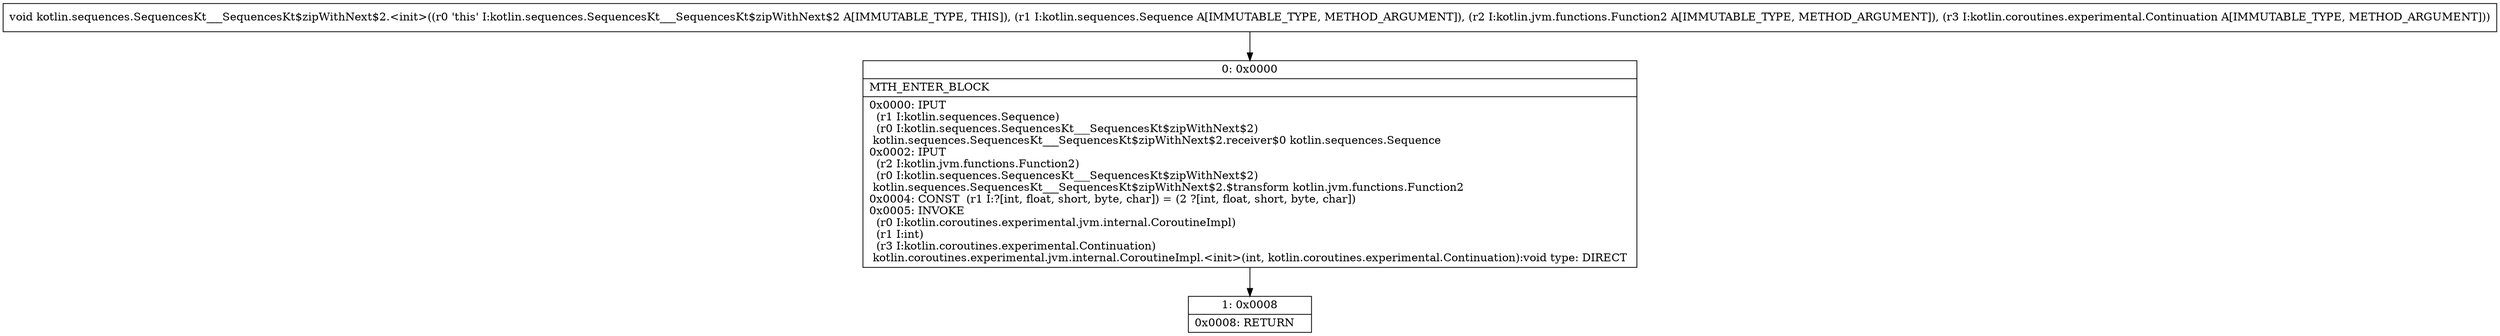 digraph "CFG forkotlin.sequences.SequencesKt___SequencesKt$zipWithNext$2.\<init\>(Lkotlin\/sequences\/Sequence;Lkotlin\/jvm\/functions\/Function2;Lkotlin\/coroutines\/experimental\/Continuation;)V" {
Node_0 [shape=record,label="{0\:\ 0x0000|MTH_ENTER_BLOCK\l|0x0000: IPUT  \l  (r1 I:kotlin.sequences.Sequence)\l  (r0 I:kotlin.sequences.SequencesKt___SequencesKt$zipWithNext$2)\l kotlin.sequences.SequencesKt___SequencesKt$zipWithNext$2.receiver$0 kotlin.sequences.Sequence \l0x0002: IPUT  \l  (r2 I:kotlin.jvm.functions.Function2)\l  (r0 I:kotlin.sequences.SequencesKt___SequencesKt$zipWithNext$2)\l kotlin.sequences.SequencesKt___SequencesKt$zipWithNext$2.$transform kotlin.jvm.functions.Function2 \l0x0004: CONST  (r1 I:?[int, float, short, byte, char]) = (2 ?[int, float, short, byte, char]) \l0x0005: INVOKE  \l  (r0 I:kotlin.coroutines.experimental.jvm.internal.CoroutineImpl)\l  (r1 I:int)\l  (r3 I:kotlin.coroutines.experimental.Continuation)\l kotlin.coroutines.experimental.jvm.internal.CoroutineImpl.\<init\>(int, kotlin.coroutines.experimental.Continuation):void type: DIRECT \l}"];
Node_1 [shape=record,label="{1\:\ 0x0008|0x0008: RETURN   \l}"];
MethodNode[shape=record,label="{void kotlin.sequences.SequencesKt___SequencesKt$zipWithNext$2.\<init\>((r0 'this' I:kotlin.sequences.SequencesKt___SequencesKt$zipWithNext$2 A[IMMUTABLE_TYPE, THIS]), (r1 I:kotlin.sequences.Sequence A[IMMUTABLE_TYPE, METHOD_ARGUMENT]), (r2 I:kotlin.jvm.functions.Function2 A[IMMUTABLE_TYPE, METHOD_ARGUMENT]), (r3 I:kotlin.coroutines.experimental.Continuation A[IMMUTABLE_TYPE, METHOD_ARGUMENT])) }"];
MethodNode -> Node_0;
Node_0 -> Node_1;
}

